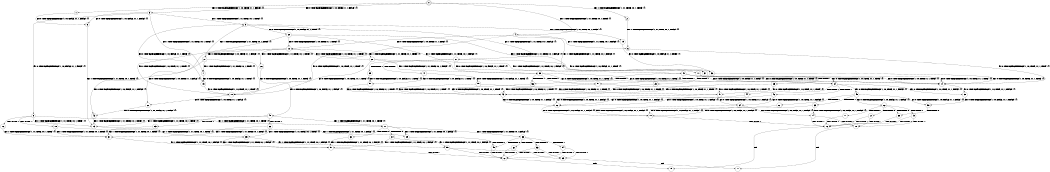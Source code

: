 digraph BCG {
size = "7, 10.5";
center = TRUE;
node [shape = circle];
0 [peripheries = 2];
0 -> 1 [label = "EX !0 !ATOMIC_EXCH_BRANCH (1, +0, TRUE, +1, 1, FALSE) !{}"];
0 -> 2 [label = "EX !1 !ATOMIC_EXCH_BRANCH (1, +1, TRUE, +0, 1, TRUE) !{}"];
0 -> 3 [label = "EX !0 !ATOMIC_EXCH_BRANCH (1, +0, TRUE, +1, 1, FALSE) !{}"];
0 -> 4 [label = "EX !1 !ATOMIC_EXCH_BRANCH (1, +1, TRUE, +0, 1, TRUE) !{}"];
1 -> 5 [label = "EX !0 !ATOMIC_EXCH_BRANCH (1, +0, FALSE, +1, 1, FALSE) !{}"];
2 -> 6 [label = "EX !1 !ATOMIC_EXCH_BRANCH (1, +1, TRUE, +0, 1, FALSE) !{}"];
3 -> 5 [label = "EX !0 !ATOMIC_EXCH_BRANCH (1, +0, FALSE, +1, 1, FALSE) !{}"];
3 -> 7 [label = "EX !1 !ATOMIC_EXCH_BRANCH (1, +1, TRUE, +0, 1, TRUE) !{}"];
3 -> 8 [label = "EX !0 !ATOMIC_EXCH_BRANCH (1, +0, FALSE, +1, 1, FALSE) !{}"];
3 -> 9 [label = "EX !1 !ATOMIC_EXCH_BRANCH (1, +1, TRUE, +0, 1, TRUE) !{}"];
4 -> 6 [label = "EX !1 !ATOMIC_EXCH_BRANCH (1, +1, TRUE, +0, 1, FALSE) !{}"];
4 -> 10 [label = "EX !0 !ATOMIC_EXCH_BRANCH (1, +0, TRUE, +1, 1, TRUE) !{}"];
4 -> 11 [label = "EX !1 !ATOMIC_EXCH_BRANCH (1, +1, TRUE, +0, 1, FALSE) !{}"];
4 -> 12 [label = "EX !0 !ATOMIC_EXCH_BRANCH (1, +0, TRUE, +1, 1, TRUE) !{}"];
5 -> 13 [label = "EX !1 !ATOMIC_EXCH_BRANCH (1, +1, TRUE, +0, 1, TRUE) !{}"];
6 -> 14 [label = "EX !0 !ATOMIC_EXCH_BRANCH (1, +0, TRUE, +1, 1, TRUE) !{}"];
7 -> 15 [label = "EX !0 !ATOMIC_EXCH_BRANCH (1, +0, FALSE, +1, 1, TRUE) !{}"];
8 -> 13 [label = "EX !1 !ATOMIC_EXCH_BRANCH (1, +1, TRUE, +0, 1, TRUE) !{}"];
8 -> 16 [label = "TERMINATE !0"];
8 -> 17 [label = "EX !1 !ATOMIC_EXCH_BRANCH (1, +1, TRUE, +0, 1, TRUE) !{}"];
8 -> 18 [label = "TERMINATE !0"];
9 -> 15 [label = "EX !0 !ATOMIC_EXCH_BRANCH (1, +0, FALSE, +1, 1, TRUE) !{}"];
9 -> 19 [label = "EX !1 !ATOMIC_EXCH_BRANCH (1, +1, TRUE, +0, 1, FALSE) !{}"];
9 -> 20 [label = "EX !0 !ATOMIC_EXCH_BRANCH (1, +0, FALSE, +1, 1, TRUE) !{}"];
9 -> 21 [label = "EX !1 !ATOMIC_EXCH_BRANCH (1, +1, TRUE, +0, 1, FALSE) !{}"];
10 -> 22 [label = "EX !0 !ATOMIC_EXCH_BRANCH (1, +0, TRUE, +1, 1, FALSE) !{}"];
11 -> 14 [label = "EX !0 !ATOMIC_EXCH_BRANCH (1, +0, TRUE, +1, 1, TRUE) !{}"];
11 -> 23 [label = "TERMINATE !1"];
11 -> 24 [label = "EX !0 !ATOMIC_EXCH_BRANCH (1, +0, TRUE, +1, 1, TRUE) !{}"];
11 -> 25 [label = "TERMINATE !1"];
12 -> 22 [label = "EX !0 !ATOMIC_EXCH_BRANCH (1, +0, TRUE, +1, 1, FALSE) !{}"];
12 -> 26 [label = "EX !1 !ATOMIC_EXCH_BRANCH (1, +1, TRUE, +0, 1, TRUE) !{}"];
12 -> 27 [label = "EX !0 !ATOMIC_EXCH_BRANCH (1, +0, TRUE, +1, 1, FALSE) !{}"];
12 -> 28 [label = "EX !1 !ATOMIC_EXCH_BRANCH (1, +1, TRUE, +0, 1, TRUE) !{}"];
13 -> 29 [label = "EX !1 !ATOMIC_EXCH_BRANCH (1, +1, TRUE, +0, 1, FALSE) !{}"];
14 -> 30 [label = "EX !0 !ATOMIC_EXCH_BRANCH (1, +0, TRUE, +1, 1, FALSE) !{}"];
15 -> 10 [label = "EX !0 !ATOMIC_EXCH_BRANCH (1, +0, TRUE, +1, 1, TRUE) !{}"];
16 -> 31 [label = "EX !1 !ATOMIC_EXCH_BRANCH (1, +1, TRUE, +0, 1, TRUE) !{}"];
17 -> 29 [label = "EX !1 !ATOMIC_EXCH_BRANCH (1, +1, TRUE, +0, 1, FALSE) !{}"];
17 -> 32 [label = "TERMINATE !0"];
17 -> 33 [label = "EX !1 !ATOMIC_EXCH_BRANCH (1, +1, TRUE, +0, 1, FALSE) !{}"];
17 -> 34 [label = "TERMINATE !0"];
18 -> 31 [label = "EX !1 !ATOMIC_EXCH_BRANCH (1, +1, TRUE, +0, 1, TRUE) !{}"];
18 -> 35 [label = "EX !1 !ATOMIC_EXCH_BRANCH (1, +1, TRUE, +0, 1, TRUE) !{}"];
19 -> 36 [label = "EX !0 !ATOMIC_EXCH_BRANCH (1, +0, FALSE, +1, 1, TRUE) !{}"];
20 -> 10 [label = "EX !0 !ATOMIC_EXCH_BRANCH (1, +0, TRUE, +1, 1, TRUE) !{}"];
20 -> 37 [label = "EX !1 !ATOMIC_EXCH_BRANCH (1, +1, TRUE, +0, 1, FALSE) !{}"];
20 -> 12 [label = "EX !0 !ATOMIC_EXCH_BRANCH (1, +0, TRUE, +1, 1, TRUE) !{}"];
20 -> 38 [label = "EX !1 !ATOMIC_EXCH_BRANCH (1, +1, TRUE, +0, 1, FALSE) !{}"];
21 -> 36 [label = "EX !0 !ATOMIC_EXCH_BRANCH (1, +0, FALSE, +1, 1, TRUE) !{}"];
21 -> 39 [label = "TERMINATE !1"];
21 -> 40 [label = "EX !0 !ATOMIC_EXCH_BRANCH (1, +0, FALSE, +1, 1, TRUE) !{}"];
21 -> 41 [label = "TERMINATE !1"];
22 -> 42 [label = "EX !0 !ATOMIC_EXCH_BRANCH (1, +0, FALSE, +1, 1, FALSE) !{}"];
23 -> 43 [label = "EX !0 !ATOMIC_EXCH_BRANCH (1, +0, TRUE, +1, 1, TRUE) !{}"];
24 -> 30 [label = "EX !0 !ATOMIC_EXCH_BRANCH (1, +0, TRUE, +1, 1, FALSE) !{}"];
24 -> 44 [label = "TERMINATE !1"];
24 -> 45 [label = "EX !0 !ATOMIC_EXCH_BRANCH (1, +0, TRUE, +1, 1, FALSE) !{}"];
24 -> 46 [label = "TERMINATE !1"];
25 -> 43 [label = "EX !0 !ATOMIC_EXCH_BRANCH (1, +0, TRUE, +1, 1, TRUE) !{}"];
25 -> 47 [label = "EX !0 !ATOMIC_EXCH_BRANCH (1, +0, TRUE, +1, 1, TRUE) !{}"];
26 -> 10 [label = "EX !0 !ATOMIC_EXCH_BRANCH (1, +0, TRUE, +1, 1, TRUE) !{}"];
27 -> 42 [label = "EX !0 !ATOMIC_EXCH_BRANCH (1, +0, FALSE, +1, 1, FALSE) !{}"];
27 -> 7 [label = "EX !1 !ATOMIC_EXCH_BRANCH (1, +1, TRUE, +0, 1, TRUE) !{}"];
27 -> 48 [label = "EX !0 !ATOMIC_EXCH_BRANCH (1, +0, FALSE, +1, 1, FALSE) !{}"];
27 -> 9 [label = "EX !1 !ATOMIC_EXCH_BRANCH (1, +1, TRUE, +0, 1, TRUE) !{}"];
28 -> 10 [label = "EX !0 !ATOMIC_EXCH_BRANCH (1, +0, TRUE, +1, 1, TRUE) !{}"];
28 -> 37 [label = "EX !1 !ATOMIC_EXCH_BRANCH (1, +1, TRUE, +0, 1, FALSE) !{}"];
28 -> 12 [label = "EX !0 !ATOMIC_EXCH_BRANCH (1, +0, TRUE, +1, 1, TRUE) !{}"];
28 -> 38 [label = "EX !1 !ATOMIC_EXCH_BRANCH (1, +1, TRUE, +0, 1, FALSE) !{}"];
29 -> 49 [label = "TERMINATE !0"];
30 -> 50 [label = "EX !0 !ATOMIC_EXCH_BRANCH (1, +0, FALSE, +1, 1, FALSE) !{}"];
31 -> 51 [label = "EX !1 !ATOMIC_EXCH_BRANCH (1, +1, TRUE, +0, 1, FALSE) !{}"];
32 -> 51 [label = "EX !1 !ATOMIC_EXCH_BRANCH (1, +1, TRUE, +0, 1, FALSE) !{}"];
33 -> 49 [label = "TERMINATE !0"];
33 -> 52 [label = "TERMINATE !1"];
33 -> 53 [label = "TERMINATE !0"];
33 -> 54 [label = "TERMINATE !1"];
34 -> 51 [label = "EX !1 !ATOMIC_EXCH_BRANCH (1, +1, TRUE, +0, 1, FALSE) !{}"];
34 -> 55 [label = "EX !1 !ATOMIC_EXCH_BRANCH (1, +1, TRUE, +0, 1, FALSE) !{}"];
35 -> 51 [label = "EX !1 !ATOMIC_EXCH_BRANCH (1, +1, TRUE, +0, 1, FALSE) !{}"];
35 -> 55 [label = "EX !1 !ATOMIC_EXCH_BRANCH (1, +1, TRUE, +0, 1, FALSE) !{}"];
36 -> 14 [label = "EX !0 !ATOMIC_EXCH_BRANCH (1, +0, TRUE, +1, 1, TRUE) !{}"];
37 -> 14 [label = "EX !0 !ATOMIC_EXCH_BRANCH (1, +0, TRUE, +1, 1, TRUE) !{}"];
38 -> 14 [label = "EX !0 !ATOMIC_EXCH_BRANCH (1, +0, TRUE, +1, 1, TRUE) !{}"];
38 -> 56 [label = "TERMINATE !1"];
38 -> 24 [label = "EX !0 !ATOMIC_EXCH_BRANCH (1, +0, TRUE, +1, 1, TRUE) !{}"];
38 -> 57 [label = "TERMINATE !1"];
39 -> 58 [label = "EX !0 !ATOMIC_EXCH_BRANCH (1, +0, FALSE, +1, 1, TRUE) !{}"];
40 -> 14 [label = "EX !0 !ATOMIC_EXCH_BRANCH (1, +0, TRUE, +1, 1, TRUE) !{}"];
40 -> 56 [label = "TERMINATE !1"];
40 -> 24 [label = "EX !0 !ATOMIC_EXCH_BRANCH (1, +0, TRUE, +1, 1, TRUE) !{}"];
40 -> 57 [label = "TERMINATE !1"];
41 -> 58 [label = "EX !0 !ATOMIC_EXCH_BRANCH (1, +0, FALSE, +1, 1, TRUE) !{}"];
41 -> 59 [label = "EX !0 !ATOMIC_EXCH_BRANCH (1, +0, FALSE, +1, 1, TRUE) !{}"];
42 -> 13 [label = "EX !1 !ATOMIC_EXCH_BRANCH (1, +1, TRUE, +0, 1, TRUE) !{}"];
43 -> 60 [label = "EX !0 !ATOMIC_EXCH_BRANCH (1, +0, TRUE, +1, 1, FALSE) !{}"];
44 -> 60 [label = "EX !0 !ATOMIC_EXCH_BRANCH (1, +0, TRUE, +1, 1, FALSE) !{}"];
45 -> 50 [label = "EX !0 !ATOMIC_EXCH_BRANCH (1, +0, FALSE, +1, 1, FALSE) !{}"];
45 -> 61 [label = "TERMINATE !1"];
45 -> 62 [label = "EX !0 !ATOMIC_EXCH_BRANCH (1, +0, FALSE, +1, 1, FALSE) !{}"];
45 -> 63 [label = "TERMINATE !1"];
46 -> 60 [label = "EX !0 !ATOMIC_EXCH_BRANCH (1, +0, TRUE, +1, 1, FALSE) !{}"];
46 -> 64 [label = "EX !0 !ATOMIC_EXCH_BRANCH (1, +0, TRUE, +1, 1, FALSE) !{}"];
47 -> 60 [label = "EX !0 !ATOMIC_EXCH_BRANCH (1, +0, TRUE, +1, 1, FALSE) !{}"];
47 -> 64 [label = "EX !0 !ATOMIC_EXCH_BRANCH (1, +0, TRUE, +1, 1, FALSE) !{}"];
48 -> 13 [label = "EX !1 !ATOMIC_EXCH_BRANCH (1, +1, TRUE, +0, 1, TRUE) !{}"];
48 -> 65 [label = "TERMINATE !0"];
48 -> 17 [label = "EX !1 !ATOMIC_EXCH_BRANCH (1, +1, TRUE, +0, 1, TRUE) !{}"];
48 -> 66 [label = "TERMINATE !0"];
49 -> 67 [label = "TERMINATE !1"];
50 -> 68 [label = "TERMINATE !0"];
51 -> 67 [label = "TERMINATE !1"];
52 -> 67 [label = "TERMINATE !0"];
53 -> 67 [label = "TERMINATE !1"];
53 -> 69 [label = "TERMINATE !1"];
54 -> 67 [label = "TERMINATE !0"];
54 -> 69 [label = "TERMINATE !0"];
55 -> 67 [label = "TERMINATE !1"];
55 -> 69 [label = "TERMINATE !1"];
56 -> 43 [label = "EX !0 !ATOMIC_EXCH_BRANCH (1, +0, TRUE, +1, 1, TRUE) !{}"];
57 -> 43 [label = "EX !0 !ATOMIC_EXCH_BRANCH (1, +0, TRUE, +1, 1, TRUE) !{}"];
57 -> 47 [label = "EX !0 !ATOMIC_EXCH_BRANCH (1, +0, TRUE, +1, 1, TRUE) !{}"];
58 -> 43 [label = "EX !0 !ATOMIC_EXCH_BRANCH (1, +0, TRUE, +1, 1, TRUE) !{}"];
59 -> 43 [label = "EX !0 !ATOMIC_EXCH_BRANCH (1, +0, TRUE, +1, 1, TRUE) !{}"];
59 -> 47 [label = "EX !0 !ATOMIC_EXCH_BRANCH (1, +0, TRUE, +1, 1, TRUE) !{}"];
60 -> 70 [label = "EX !0 !ATOMIC_EXCH_BRANCH (1, +0, FALSE, +1, 1, FALSE) !{}"];
61 -> 70 [label = "EX !0 !ATOMIC_EXCH_BRANCH (1, +0, FALSE, +1, 1, FALSE) !{}"];
62 -> 68 [label = "TERMINATE !0"];
62 -> 71 [label = "TERMINATE !1"];
62 -> 72 [label = "TERMINATE !0"];
62 -> 73 [label = "TERMINATE !1"];
63 -> 70 [label = "EX !0 !ATOMIC_EXCH_BRANCH (1, +0, FALSE, +1, 1, FALSE) !{}"];
63 -> 74 [label = "EX !0 !ATOMIC_EXCH_BRANCH (1, +0, FALSE, +1, 1, FALSE) !{}"];
64 -> 70 [label = "EX !0 !ATOMIC_EXCH_BRANCH (1, +0, FALSE, +1, 1, FALSE) !{}"];
64 -> 74 [label = "EX !0 !ATOMIC_EXCH_BRANCH (1, +0, FALSE, +1, 1, FALSE) !{}"];
65 -> 31 [label = "EX !1 !ATOMIC_EXCH_BRANCH (1, +1, TRUE, +0, 1, TRUE) !{}"];
66 -> 31 [label = "EX !1 !ATOMIC_EXCH_BRANCH (1, +1, TRUE, +0, 1, TRUE) !{}"];
66 -> 35 [label = "EX !1 !ATOMIC_EXCH_BRANCH (1, +1, TRUE, +0, 1, TRUE) !{}"];
67 -> 75 [label = "exit"];
68 -> 76 [label = "TERMINATE !1"];
69 -> 77 [label = "exit"];
70 -> 76 [label = "TERMINATE !0"];
71 -> 76 [label = "TERMINATE !0"];
72 -> 76 [label = "TERMINATE !1"];
72 -> 78 [label = "TERMINATE !1"];
73 -> 76 [label = "TERMINATE !0"];
73 -> 78 [label = "TERMINATE !0"];
74 -> 76 [label = "TERMINATE !0"];
74 -> 78 [label = "TERMINATE !0"];
76 -> 75 [label = "exit"];
78 -> 77 [label = "exit"];
}
